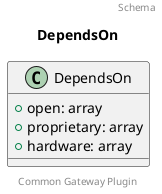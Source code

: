 @startuml
title: DependsOn
footer: Common Gateway Plugin
header: Schema

class DependsOn {
  + open: array
  + proprietary: array
  + hardware: array
}
@enduml
